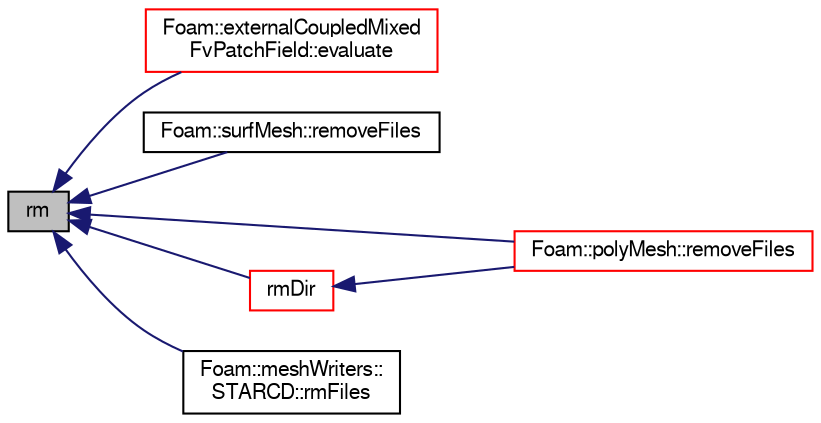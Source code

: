 digraph "rm"
{
  bgcolor="transparent";
  edge [fontname="FreeSans",fontsize="10",labelfontname="FreeSans",labelfontsize="10"];
  node [fontname="FreeSans",fontsize="10",shape=record];
  rankdir="LR";
  Node1 [label="rm",height=0.2,width=0.4,color="black", fillcolor="grey75", style="filled" fontcolor="black"];
  Node1 -> Node2 [dir="back",color="midnightblue",fontsize="10",style="solid",fontname="FreeSans"];
  Node2 [label="Foam::externalCoupledMixed\lFvPatchField::evaluate",height=0.2,width=0.4,color="red",URL="$a00684.html#a3b59c070ab0408e3bbb21927540159f4",tooltip="Evaluate the patch field. "];
  Node1 -> Node3 [dir="back",color="midnightblue",fontsize="10",style="solid",fontname="FreeSans"];
  Node3 [label="Foam::surfMesh::removeFiles",height=0.2,width=0.4,color="black",URL="$a02436.html#a09edd7861f5967d75396d1138415fc1b",tooltip="Remove all files from mesh instance. "];
  Node1 -> Node4 [dir="back",color="midnightblue",fontsize="10",style="solid",fontname="FreeSans"];
  Node4 [label="Foam::polyMesh::removeFiles",height=0.2,width=0.4,color="red",URL="$a01861.html#a09edd7861f5967d75396d1138415fc1b",tooltip="Remove all files from mesh instance. "];
  Node1 -> Node5 [dir="back",color="midnightblue",fontsize="10",style="solid",fontname="FreeSans"];
  Node5 [label="rmDir",height=0.2,width=0.4,color="red",URL="$a10237.html#a94f85dc184bdb0495e62488fda627038",tooltip="Remove a dirctory and its contents. "];
  Node5 -> Node4 [dir="back",color="midnightblue",fontsize="10",style="solid",fontname="FreeSans"];
  Node1 -> Node6 [dir="back",color="midnightblue",fontsize="10",style="solid",fontname="FreeSans"];
  Node6 [label="Foam::meshWriters::\lSTARCD::rmFiles",height=0.2,width=0.4,color="black",URL="$a02359.html#a13f53d4c8b3630d18bc4f74a91850099",tooltip="Remove STAR-CD files for the baseName. "];
}
